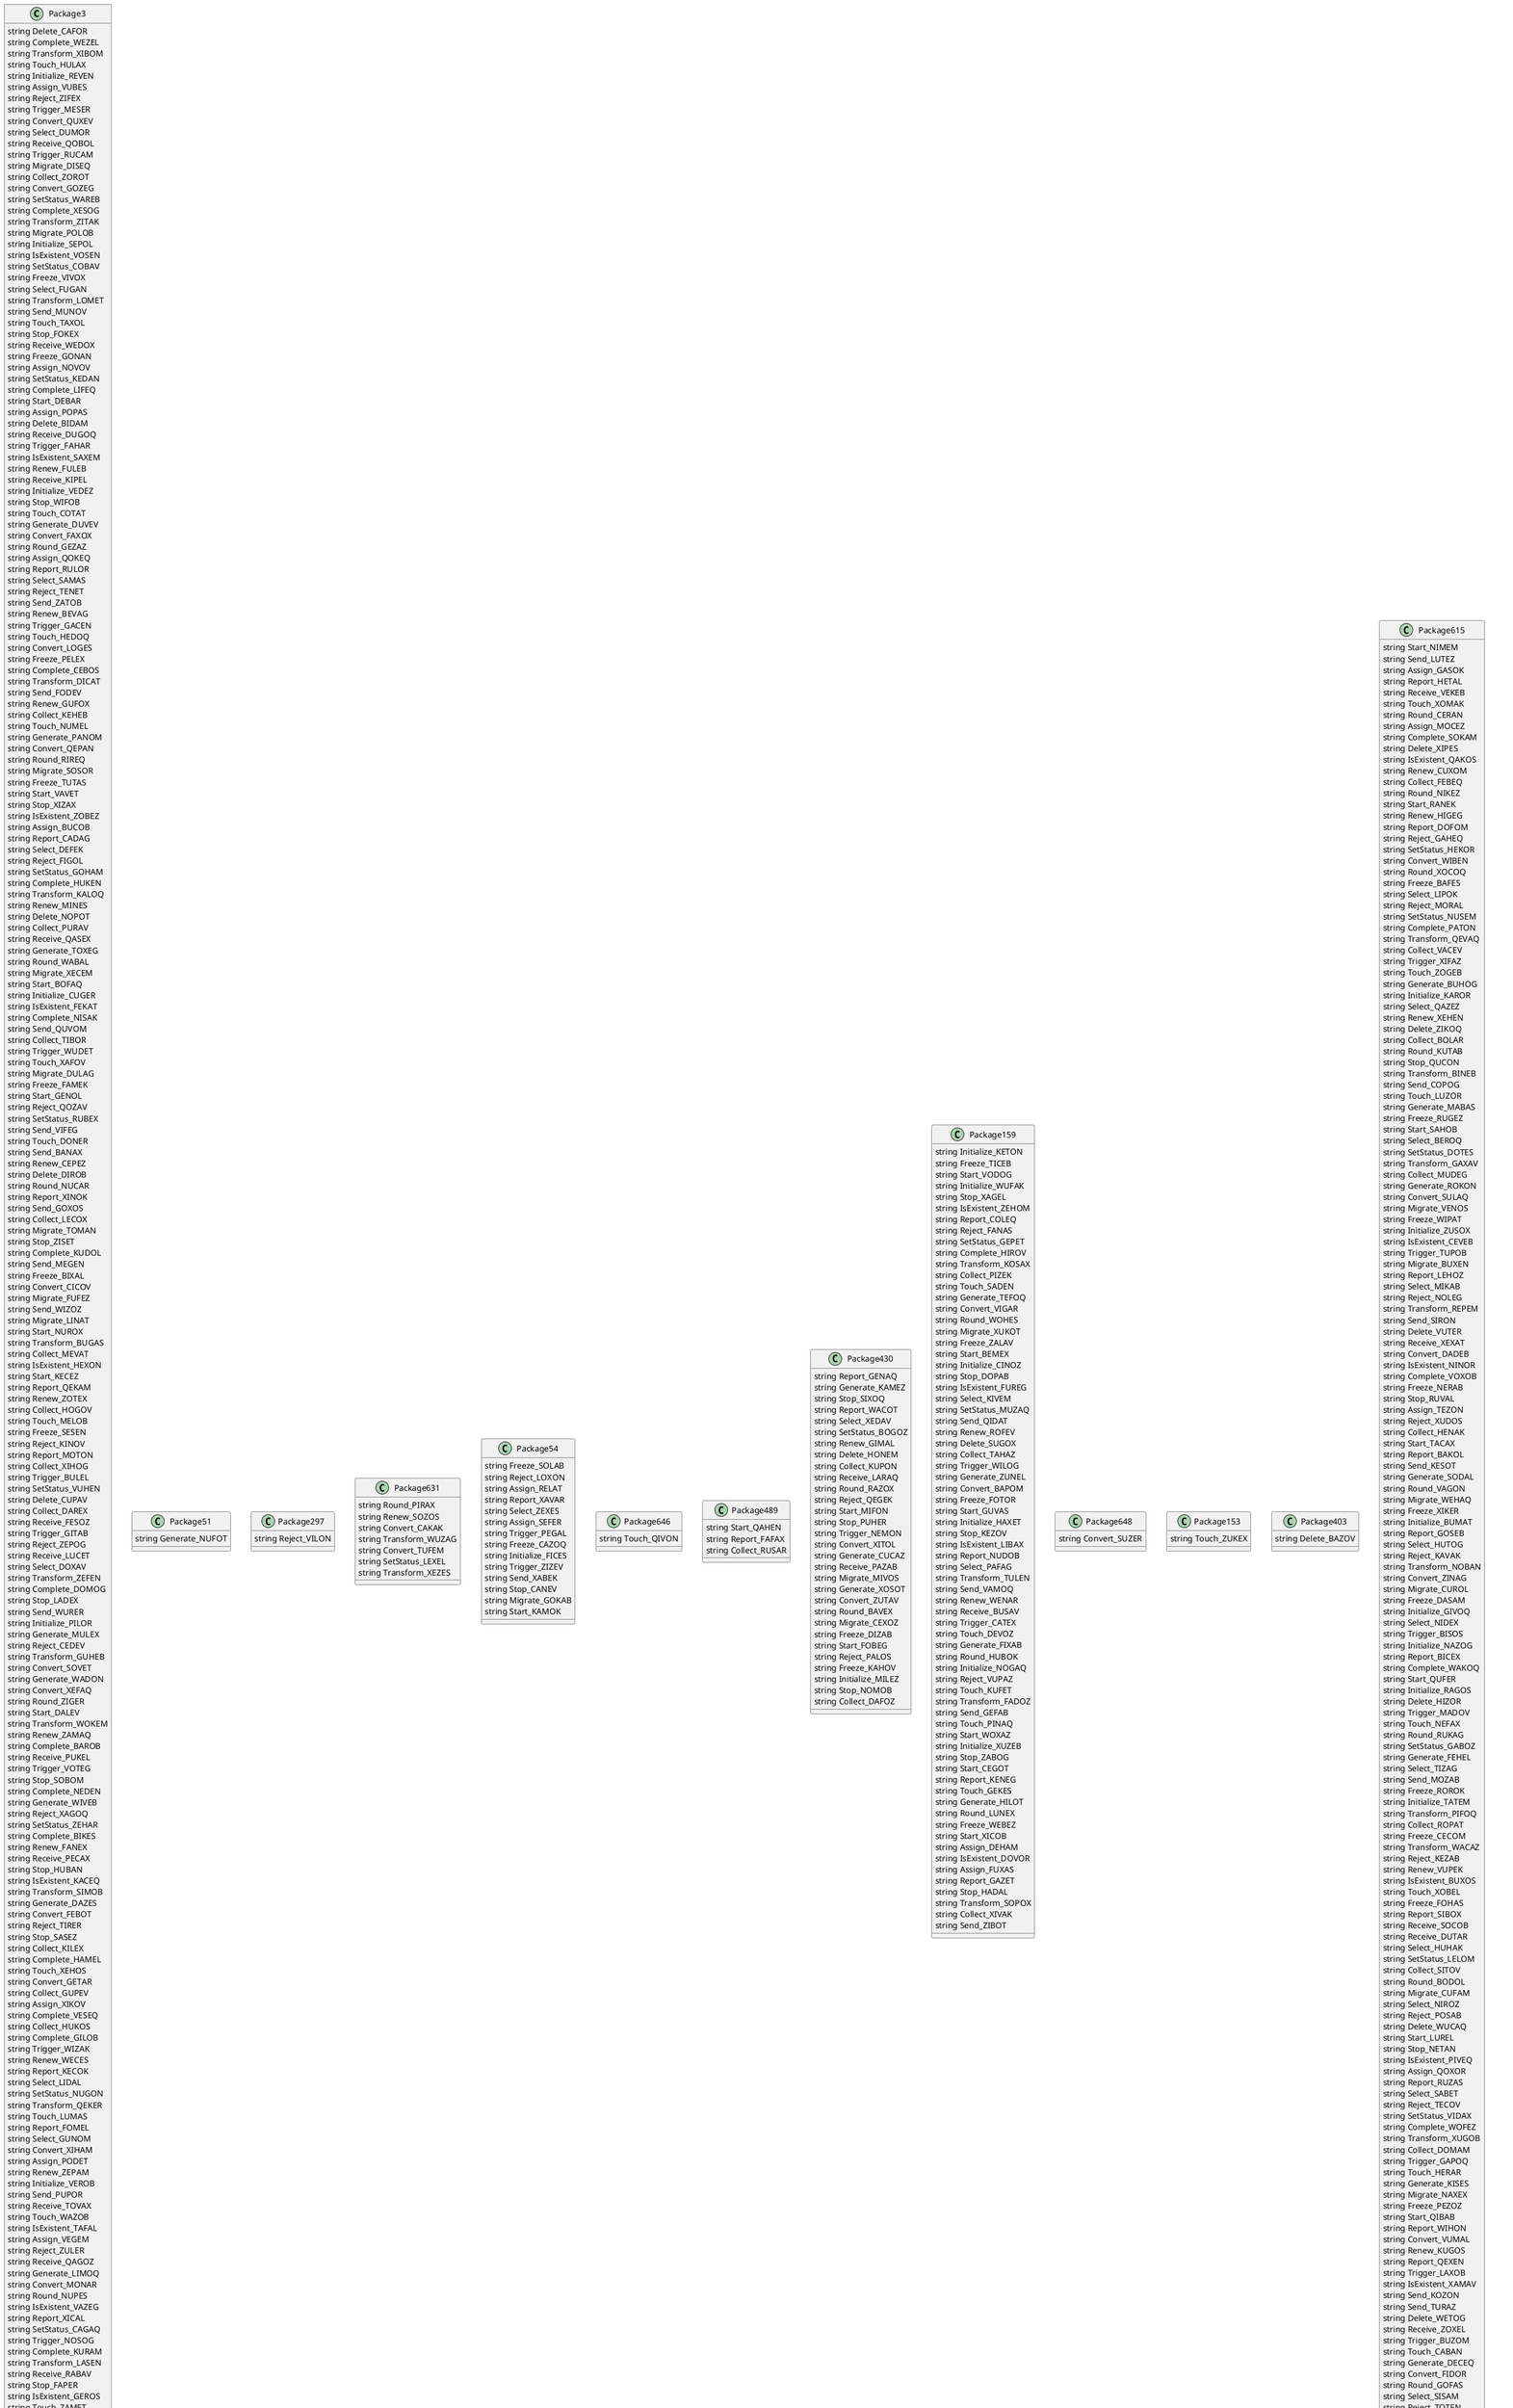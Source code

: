 @startuml
class Package3{
string Delete_CAFOR
string Complete_WEZEL
string Transform_XIBOM
string Touch_HULAX
string Initialize_REVEN
string Assign_VUBES
string Reject_ZIFEX
string Trigger_MESER
string Convert_QUXEV
string Select_DUMOR
string Receive_QOBOL
string Trigger_RUCAM
string Migrate_DISEQ
string Collect_ZOROT
string Convert_GOZEG
string SetStatus_WAREB
string Complete_XESOG
string Transform_ZITAK
string Migrate_POLOB
string Initialize_SEPOL
string IsExistent_VOSEN
string SetStatus_COBAV
string Freeze_VIVOX
string Select_FUGAN
string Transform_LOMET
string Send_MUNOV
string Touch_TAXOL
string Stop_FOKEX
string Receive_WEDOX
string Freeze_GONAN
string Assign_NOVOV
string SetStatus_KEDAN
string Complete_LIFEQ
string Start_DEBAR
string Assign_POPAS
string Delete_BIDAM
string Receive_DUGOQ
string Trigger_FAHAR
string IsExistent_SAXEM
string Renew_FULEB
string Receive_KIPEL
string Initialize_VEDEZ
string Stop_WIFOB
string Touch_COTAT
string Generate_DUVEV
string Convert_FAXOX
string Round_GEZAZ
string Assign_QOKEQ
string Report_RULOR
string Select_SAMAS
string Reject_TENET
string Send_ZATOB
string Renew_BEVAG
string Trigger_GACEN
string Touch_HEDOQ
string Convert_LOGES
string Freeze_PELEX
string Complete_CEBOS
string Transform_DICAT
string Send_FODEV
string Renew_GUFOX
string Collect_KEHEB
string Touch_NUMEL
string Generate_PANOM
string Convert_QEPAN
string Round_RIREQ
string Migrate_SOSOR
string Freeze_TUTAS
string Start_VAVET
string Stop_XIZAX
string IsExistent_ZOBEZ
string Assign_BUCOB
string Report_CADAG
string Select_DEFEK
string Reject_FIGOL
string SetStatus_GOHAM
string Complete_HUKEN
string Transform_KALOQ
string Renew_MINES
string Delete_NOPOT
string Collect_PURAV
string Receive_QASEX
string Generate_TOXEG
string Round_WABAL
string Migrate_XECEM
string Start_BOFAQ
string Initialize_CUGER
string IsExistent_FEKAT
string Complete_NISAK
string Send_QUVOM
string Collect_TIBOR
string Trigger_WUDET
string Touch_XAFOV
string Migrate_DULAG
string Freeze_FAMEK
string Start_GENOL
string Reject_QOZAV
string SetStatus_RUBEX
string Send_VIFEG
string Touch_DONER
string Send_BANAX
string Renew_CEPEZ
string Delete_DIROB
string Round_NUCAR
string Report_XINOK
string Send_GOXOS
string Collect_LECOX
string Migrate_TOMAN
string Stop_ZISET
string Complete_KUDOL
string Send_MEGEN
string Freeze_BIXAL
string Convert_CICOV
string Migrate_FUFEZ
string Send_WIZOZ
string Migrate_LINAT
string Start_NUROX
string Transform_BUGAS
string Collect_MEVAT
string IsExistent_HEXON
string Start_KECEZ
string Report_QEKAM
string Renew_ZOTEX
string Collect_HOGOV
string Touch_MELOB
string Freeze_SESEN
string Reject_KINOV
string Report_MOTON
string Collect_XIHOG
string Trigger_BULEL
string SetStatus_VUHEN
string Delete_CUPAV
string Collect_DAREX
string Receive_FESOZ
string Trigger_GITAB
string Reject_ZEPOG
string Receive_LUCET
string Select_DOXAV
string Transform_ZEFEN
string Complete_DOMOG
string Stop_LADEX
string Send_WURER
string Initialize_PILOR
string Generate_MULEX
string Reject_CEDEV
string Transform_GUHEB
string Convert_SOVET
string Generate_WADON
string Convert_XEFAQ
string Round_ZIGER
string Start_DALEV
string Transform_WOKEM
string Renew_ZAMAQ
string Complete_BAROB
string Receive_PUKEL
string Trigger_VOTEG
string Stop_SOBOM
string Complete_NEDEN
string Generate_WIVEB
string Reject_XAGOQ
string SetStatus_ZEHAR
string Complete_BIKES
string Renew_FANEX
string Receive_PECAX
string Stop_HUBAN
string IsExistent_KACEQ
string Transform_SIMOB
string Generate_DAZES
string Convert_FEBOT
string Reject_TIRER
string Stop_SASEZ
string Collect_KILEX
string Complete_HAMEL
string Touch_XEHOS
string Convert_GETAR
string Collect_GUPEV
string Assign_XIKOV
string Complete_VESEQ
string Collect_HUKOS
string Complete_GILOB
string Trigger_WIZAK
string Renew_WECES
string Report_KECOK
string Select_LIDAL
string SetStatus_NUGON
string Transform_QEKER
string Touch_LUMAS
string Report_FOMEL
string Select_GUNOM
string Convert_XIHAM
string Assign_PODET
string Renew_ZEPAM
string Initialize_VEROB
string Send_PUPOR
string Receive_TOVAX
string Touch_WAZOB
string IsExistent_TAFAL
string Assign_VEGEM
string Reject_ZULER
string Receive_QAGOZ
string Generate_LIMOQ
string Convert_MONAR
string Round_NUPES
string IsExistent_VAZEG
string Report_XICAL
string SetStatus_CAGAQ
string Trigger_NOSOG
string Complete_KURAM
string Transform_LASEN
string Receive_RABAV
string Stop_FAPER
string IsExistent_GEROS
string Touch_ZAMET
string Trigger_DITON
string Initialize_PAGEB
string Select_VANAN
string Complete_ZOSAS
string Start_SINOT
string Delete_LAHAT
string Collect_MEKEV
string Receive_NILOX
string Trigger_POMAZ
string IsExistent_COCET
string Complete_LULEK
string Transform_MAMOL
string Convert_XUBOZ
string Migrate_BEDEG
string Freeze_CIFOK
string Complete_QITAZ
string Transform_ROVEB
string Send_SUXOG
string Receive_XODAN
string Select_RIZOQ
string SetStatus_TUCES
string SetStatus_ZILAN
string Collect_NEDOS
string Receive_PIFAT
string Trigger_QOGEV
string Generate_SAKAZ
string Convert_TELEB
string Round_VIMOG
string Migrate_WONAK
string Freeze_XUPEL
string Start_ZAROM
string Initialize_BESAN
string Stop_CITEQ
string Trigger_VEPAR
string Touch_WIRES
string Assign_LIGON
string Migrate_HUGET
string Receive_FEGAB
string Trigger_GIHEG
string Convert_LAMEM
string Migrate_NIPAQ
string Freeze_PORER
string Start_QUSOS
string Transform_DUHAN
string Send_FAKEQ
string Renew_GELOR
string Touch_NESEZ
string Generate_PITOB
string Convert_QOVAG
string Round_RUXEK
string Migrate_SAZOL
string Stop_XUFAR
string IsExistent_ZAGES
string Assign_BEHOT
string Select_DOLEX
string Reject_FUMOZ
string Report_HASOR
}
class Package51{
string Generate_NUFOT
}
class Package297{
string Reject_VILON
}
class Package631{
string Round_PIRAX
string Renew_SOZOS
string Convert_CAKAK
string Transform_WUZAG
string Convert_TUFEM
string SetStatus_LEXEL
string Transform_XEZES
}
class Package54{
string Freeze_SOLAB
string Reject_LOXON
string Assign_RELAT
string Report_XAVAR
string Select_ZEXES
string Assign_SEFER
string Trigger_PEGAL
string Freeze_CAZOQ
string Initialize_FICES
string Trigger_ZIZEV
string Send_XABEK
string Stop_CANEV
string Migrate_GOKAB
string Start_KAMOK
}
class Package646{
string Touch_QIVON
}
class Package489{
string Start_QAHEN
string Report_FAFAX
string Collect_RUSAR
}
class Package430{
string Report_GENAQ
string Generate_KAMEZ
string Stop_SIXOQ
string Report_WACOT
string Select_XEDAV
string SetStatus_BOGOZ
string Renew_GIMAL
string Delete_HONEM
string Collect_KUPON
string Receive_LARAQ
string Round_RAZOX
string Reject_QEGEK
string Start_MIFON
string Stop_PUHER
string Trigger_NEMON
string Convert_XITOL
string Generate_CUCAZ
string Receive_PAZAB
string Migrate_MIVOS
string Generate_XOSOT
string Convert_ZUTAV
string Round_BAVEX
string Migrate_CEXOZ
string Freeze_DIZAB
string Start_FOBEG
string Reject_PALOS
string Freeze_KAHOV
string Initialize_MILEZ
string Stop_NOMOB
string Collect_DAFOZ
}
class Package159{
string Initialize_KETON
string Freeze_TICEB
string Start_VODOG
string Initialize_WUFAK
string Stop_XAGEL
string IsExistent_ZEHOM
string Report_COLEQ
string Reject_FANAS
string SetStatus_GEPET
string Complete_HIROV
string Transform_KOSAX
string Collect_PIZEK
string Touch_SADEN
string Generate_TEFOQ
string Convert_VIGAR
string Round_WOHES
string Migrate_XUKOT
string Freeze_ZALAV
string Start_BEMEX
string Initialize_CINOZ
string Stop_DOPAB
string IsExistent_FUREG
string Select_KIVEM
string SetStatus_MUZAQ
string Send_QIDAT
string Renew_ROFEV
string Delete_SUGOX
string Collect_TAHAZ
string Trigger_WILOG
string Generate_ZUNEL
string Convert_BAPOM
string Freeze_FOTOR
string Start_GUVAS
string Initialize_HAXET
string Stop_KEZOV
string IsExistent_LIBAX
string Report_NUDOB
string Select_PAFAG
string Transform_TULEN
string Send_VAMOQ
string Renew_WENAR
string Receive_BUSAV
string Trigger_CATEX
string Touch_DEVOZ
string Generate_FIXAB
string Round_HUBOK
string Initialize_NOGAQ
string Reject_VUPAZ
string Touch_KUFET
string Transform_FADOZ
string Send_GEFAB
string Touch_PINAQ
string Start_WOXAZ
string Initialize_XUZEB
string Stop_ZABOG
string Start_CEGOT
string Report_KENEG
string Touch_GEKES
string Generate_HILOT
string Round_LUNEX
string Freeze_WEBEZ
string Start_XICOB
string Assign_DEHAM
string IsExistent_DOVOR
string Assign_FUXAS
string Report_GAZET
string Stop_HADAL
string Transform_SOPOX
string Collect_XIVAK
string Send_ZIBOT
}
class Package648{
string Convert_SUZER
}
class Package153{
string Touch_ZUKEX
}
class Package403{
string Delete_BAZOV
}
class Package615{
string Start_NIMEM
string Send_LUTEZ
string Assign_GASOK
string Report_HETAL
string Receive_VEKEB
string Touch_XOMAK
string Round_CERAN
string Assign_MOCEZ
string Complete_SOKAM
string Delete_XIPES
string IsExistent_QAKOS
string Renew_CUXOM
string Collect_FEBEQ
string Round_NIKEZ
string Start_RANEK
string Renew_HIGEG
string Report_DOFOM
string Reject_GAHEQ
string SetStatus_HEKOR
string Convert_WIBEN
string Round_XOCOQ
string Freeze_BAFES
string Select_LIPOK
string Reject_MORAL
string SetStatus_NUSEM
string Complete_PATON
string Transform_QEVAQ
string Collect_VACEV
string Trigger_XIFAZ
string Touch_ZOGEB
string Generate_BUHOG
string Initialize_KAROR
string Select_QAZEZ
string Renew_XEHEN
string Delete_ZIKOQ
string Collect_BOLAR
string Round_KUTAB
string Stop_QUCON
string Transform_BINEB
string Send_COPOG
string Touch_LUZOR
string Generate_MABAS
string Freeze_RUGEZ
string Start_SAHOB
string Select_BEROQ
string SetStatus_DOTES
string Transform_GAXAV
string Collect_MUDEG
string Generate_ROKON
string Convert_SULAQ
string Migrate_VENOS
string Freeze_WIPAT
string Initialize_ZUSOX
string IsExistent_CEVEB
string Trigger_TUPOB
string Migrate_BUXEN
string Report_LEHOZ
string Select_MIKAB
string Reject_NOLEG
string Transform_REPEM
string Send_SIRON
string Delete_VUTER
string Receive_XEXAT
string Convert_DADEB
string IsExistent_NINOR
string Complete_VOXOB
string Freeze_NERAB
string Stop_RUVAL
string Assign_TEZON
string Reject_XUDOS
string Collect_HENAK
string Start_TACAX
string Report_BAKOL
string Send_KESOT
string Generate_SODAL
string Round_VAGON
string Migrate_WEHAQ
string Freeze_XIKER
string Initialize_BUMAT
string Report_GOSEB
string Select_HUTOG
string Reject_KAVAK
string Transform_NOBAN
string Convert_ZINAG
string Migrate_CUROL
string Freeze_DASAM
string Initialize_GIVOQ
string Select_NIDEX
string Trigger_BISOS
string Initialize_NAZOG
string Report_BICEX
string Complete_WAKOQ
string Start_QUFER
string Initialize_RAGOS
string Delete_HIZOR
string Trigger_MADOV
string Touch_NEFAX
string Round_RUKAG
string SetStatus_GABOZ
string Generate_FEHEL
string Select_TIZAG
string Send_MOZAB
string Freeze_ROROK
string Initialize_TATEM
string Transform_PIFOQ
string Collect_ROPAT
string Freeze_CECOM
string Transform_WACAZ
string Reject_KEZAB
string Renew_VUPEK
string IsExistent_BUXOS
string Touch_XOBEL
string Freeze_FOHAS
string Report_SIBOX
string Receive_SOCOB
string Receive_DUTAR
string Select_HUHAK
string SetStatus_LELOM
string Collect_SITOV
string Round_BODOL
string Migrate_CUFAM
string Select_NIROZ
string Reject_POSAB
string Delete_WUCAQ
string Start_LUREL
string Stop_NETAN
string IsExistent_PIVEQ
string Assign_QOXOR
string Report_RUZAS
string Select_SABET
string Reject_TECOV
string SetStatus_VIDAX
string Complete_WOFEZ
string Transform_XUGOB
string Collect_DOMAM
string Trigger_GAPOQ
string Touch_HERAR
string Generate_KISES
string Migrate_NAXEX
string Freeze_PEZOZ
string Start_QIBAB
string Report_WIHON
string Convert_VUMAL
string Renew_KUGOS
string Report_QEXEN
string Trigger_LAXOB
string IsExistent_XAMAV
string Send_KOZON
string Send_TURAZ
string Delete_WETOG
string Receive_ZOXEL
string Trigger_BUZOM
string Touch_CABAN
string Generate_DECEQ
string Convert_FIDOR
string Round_GOFAS
string Select_SISAM
string Reject_TOTEN
string Complete_WAXAR
string Round_MENON
}
class Package476{
string Reject_TUKAK
string Round_TAMER
}
class Package161{
string Reject_WAMES
}
class Package645{
string Trigger_PETEM
}
class Package312{
string Transform_FOZEN
string Collect_NEPER
}
class Package488{
string Freeze_PUGAM
}
class Package302{
string Renew_CISEV
}
class Package604{
string Reject_RENAG
string Touch_NITOS
string Migrate_SEBAZ
string SetStatus_RIHOL
string Migrate_KACAL
string Touch_BASEQ
string Stop_MOFAG
string IsExistent_NUGEK
string Trigger_LAKEZ
string Round_QUPOL
string Delete_MANAQ
string Generate_SAVOX
string Reject_PAXER
string Touch_SUNOS
string Initialize_NIRET
string Transform_FUNAK
string Round_KOFEL
string Touch_LOKAV
string IsExistent_WIXAQ
string Report_ZUBOS
string Touch_SOZAX
string SetStatus_FEKEZ
string Freeze_GOCEQ
string Start_HUDOR
string Complete_TOROL
string Send_LOSAL
string Assign_GUREQ
string Reject_LIVET
string Freeze_FISEX
}
class Package154{
string Generate_BALOZ
}
class Package308{
string Initialize_SULET
string SetStatus_MOKET
string Generate_ZOZOQ
string Round_CACES
string Migrate_DEDOT
string Freeze_FIFAV
string Start_GOGEX
string Initialize_HUHOZ
string Stop_KAKAB
string IsExistent_LELEG
string Assign_MIMOK
string Report_NONAL
string Select_PUPEM
string Reject_QARON
string SetStatus_RESAQ
string Complete_SITER
string Transform_TOVOS
string Send_VUXAT
string Renew_WAZEV
string Collect_ZICAZ
string Receive_BODEB
string Migrate_PEGEQ
string Freeze_QIHOR
string Report_XOROB
string Complete_DIXAM
}
class Package104{
string Transform_FEGOV
}
class Package649{
string Round_TABOS
}
class Package543{
string Complete_DAFET
}
class Package605{
string Transform_VUSAM
}
class Package295{
string Assign_RUGOK
string Collect_FUVAZ
string Assign_WIPEZ
string SetStatus_CEVOL
string Collect_LIFOT
}
class Package167{
string Trigger_KUBEM
string Report_VIBAQ
string Select_WOCER
string SetStatus_ZAFAT
string Complete_BEGEV
string Report_NEVES
string Receive_BELON
string Delete_FILAX
string Touch_LEREK
string Generate_MISOL
string Generate_WOLAV
string Generate_CETOR
string Delete_GIFET
string Send_FAVAN
string Renew_GEXEQ
string Start_VINAM
string Trigger_HINEX
string Stop_TECER
string SetStatus_BUKOV
string Assign_SIHEN
string Touch_MEZAG
string Delete_HIMAS
}
class Package145{
string SetStatus_NAVEK
}
class Package544{
string Transform_PEPAT
}
class Package331{
string Freeze_BOBAG
}
class Package576{
string Generate_QODOS
}
class Package647{
string Generate_ROXAQ
}
class Package301{
string Send_BERAT
}
class Package189{
string Touch_QOLEK
string SetStatus_XALOX
string Collect_GETOM
string Touch_QIHEM
string Select_GUBEL
string IsExistent_HUFAV
string Round_FEFOG
string Start_PISEG
string Round_QIXAS
string Renew_LITAV
string Touch_RICOK
string IsExistent_DEPOX
string Stop_MIPEM
string Transform_HIXEM
string Report_WUBEB
}
class Package300{
string Transform_ZAPOS
}
class Package585{
string Round_POGOS
}
class Package650{
string Migrate_VECAT
}
class Package408{
string Convert_KEHOL
}
class Package315{
string Receive_MOGAV
}
class Package106{
string Renew_HOKEZ
}
class Package628{
string Collect_GEHAN
}
class Package292{
string Initialize_NECOZ
}
class Package412{
string Initialize_QEPES
}
class Package422{
string Generate_SEZOT
}
class Package543{
string Send_ROBEN
}
class Package157{
string Freeze_GURAL
}
class Package2{
string Renew_BUDEQ
}
class Package291{
string Start_MABEX
}
class Package290{
string Freeze_LUZAV
}
class Package305{
string Send_RASAB
string Trigger_HEZOG
}
class Package493{
string Report_VELET
string Transform_SATAN
string Trigger_NIPOL
string Initialize_XACEX
string Touch_ROFOB
string Collect_XESAM
string Trigger_WAGER
string Generate_REFEX
string Start_XEMAL
string Start_WOLEB
string Initialize_XUMOG
string Complete_VIHAL
string Receive_DORAT
string Delete_KOVAL
string IsExistent_VUVEL
string Assign_WAXOM
string Touch_PORAM
string Start_WUBAV
string Trigger_SAZEB
string Send_QAZOK
string Delete_MERAM
string Migrate_CIMET
string Touch_CEPOK
string Select_SOHOG
string Migrate_BISAX
string Freeze_LOKEB
string Freeze_GATAG
string Complete_VADOT
string Delete_BUKAB
string Collect_CALEG
string Initialize_QIFAN
string Assign_TAKAS
string Collect_POCEB
string Reject_BOCOR
string Delete_PITEV
string Collect_QOVOX
string Collect_VEFES
string Start_ZUNOQ
string Freeze_RICAN
string Stop_VAGAS
string Renew_VEHAV
string Trigger_BANEG
string Freeze_KEXER
string Freeze_HOVOM
string Report_BAXAM
string Transform_HAFOT
string Round_SEVAR
string Start_KOTAR
string Stop_NARAR
string Trigger_MIVEN
string Start_CIKOR
string Renew_TUVAM
string Select_KARAV
string Reject_CIGES
string Renew_KINAB
string Migrate_GUMAX
string Renew_ZOHOZ
string Generate_KABOB
string Generate_DIRAL
string Round_GUTON
string Complete_RUSOM
string Transform_NUDAL
string Receive_WIGOT
string Start_HASEM
string Stop_HESOB
string Touch_BAGOR
string Reject_XONAX
string Freeze_BEHEQ
string Round_DINEG
string Assign_CUKEZ
string Start_HEVEK
string Complete_FUKAV
string Convert_ZAKOR
string Select_VOVEV
string Reject_WUXOX
string SetStatus_XAZAZ
string Report_ZADOQ
string Delete_LOPEG
string Transform_ZUBAX
string Freeze_HISOQ
string Renew_SUCOQ
string Trigger_VIFOM
string Convert_FOSEM
string Reject_HEFOK
string IsExistent_PADOX
string Stop_VIZOL
string IsExistent_CEKOG
string Stop_QUPAQ
string Initialize_DOLAS
string Trigger_DACAV
string Renew_HITOK
string Freeze_RAKEV
string IsExistent_WUPOG
string Start_XUTES
string Receive_NOBES
string Renew_KODOV
string Collect_MUROK
string Migrate_KIHAZ
string Start_SELOX
string Renew_PUTOZ
string Delete_QAVAB
string Trigger_TOBAL
string Generate_COMEK
string Transform_CESAG
string Receive_LETAM
string Delete_KULOB
string Convert_RATOQ
string Stop_ZEDOZ
string Touch_FISAS
string Freeze_WOSAR
string Select_MOMAX
string Trigger_ZOCES
string Start_SODEQ
string Collect_XOLOZ
string Trigger_SUKOL
string Assign_XUCEN
string Start_MULOG
string Send_HICET
string Stop_BEXAV
string Touch_BILAG
string Collect_CIPOS
string Trigger_LICAR
string Convert_FUHAG
string IsExistent_DISOT
string Report_GUVEX
string Assign_GONES
string Collect_SACAK
string Stop_MEBOR
string SetStatus_WIXET
string Round_CITAL
string Generate_QUSEN
string Select_GADEG
string Assign_XARAK
string Report_TITAT
string Start_PEDOM
string IsExistent_CIZEX
string Touch_TALAM
string Send_HEMOZ
string Collect_MAGEZ
string Convert_SANAM
string Assign_DOBOZ
string Stop_VONEB
string Migrate_MUBAK
string SetStatus_FIZAT
string Renew_LEFEB
string Collect_NOHAK
string IsExistent_KOKOX
string Start_QEXAK
string Send_FINOB
string Report_KIREZ
string Convert_DEGEX
string Initialize_BAPAR
string Start_TUMEG
string Convert_DOZAQ
string Convert_QULOX
string Send_LUHOB
string Send_MAROS
string Delete_VAXEN
string Receive_XIBAR
string Report_QATER
string SetStatus_TOZEV
string Complete_VUBOX
string Receive_DAKOM
string Round_SAGEV
string Receive_QEVET
string Round_WEDAG
string Migrate_XIFEK
string Report_XAKES
string Start_DIDAN
string Round_FIHOZ
string Renew_ZIFOG
string Delete_BOGAK
string Send_PAFEM
string Renew_NADEZ
string Freeze_XAFAB
string Stop_NUCEV
string Migrate_HAVAQ
string Touch_HUZEZ
string Start_LIZOS
string Assign_QEFAZ
string IsExistent_SOSAV
string Transform_PUXEG
string Delete_PUMAN
string Generate_VUTOV
string Report_FETOS
string SetStatus_KUZOX
string SetStatus_LIBEG
string Delete_NUSOR
string Complete_POPEX
string Trigger_SIRAS
string Reject_LESEX
string Send_VOHEZ
string SetStatus_DEPAG
string Initialize_MOBAT
string Start_FUPAX
string Start_QOPOV
string SetStatus_MITOZ
string Collect_TODON
string Receive_REPOR
string Generate_BIDER
string Convert_NUXAK
string Convert_TIBAV
string Round_VOCEX
string Migrate_WUDOZ
string Transform_NEVOX
string Report_MUXOL
string Select_NAZAM
string Reject_PEBEN
string Send_TAGOT
string Round_XEXEZ
string Convert_WAVAX
string SetStatus_QICOQ
string Transform_LEHAK
string Send_MIKEL
string Select_LALES
string IsExistent_CURAQ
string Delete_MIGOG
string Select_SUXEX
string Select_ZIBEQ
string Assign_HEPAX
string Stop_DELOQ
string Convert_MEVEZ
string Touch_PICER
string Convert_TUSON
string Collect_WICOM
string SetStatus_GANAB
string Complete_WEMOM
string Transform_XINAN
string Send_BACEZ
string Round_VEKOL
string Report_LUDEN
string Trigger_FODOB
string Transform_ZIHEL
string IsExistent_VOGOQ
string SetStatus_HEXAS
string Complete_KIZET
string Collect_QIGAG
string Touch_VAFEK
string Initialize_FUHEM
string Stop_GAKON
string IsExistent_HELAQ
string SetStatus_PESOX
string Initialize_REKOQ
string Reject_MEMOT
string Round_WOVOT
string Migrate_QUHAT
string Report_DOSAN
string Reject_KOROS
string IsExistent_GANOV
string Reject_FACET
string Generate_HAGEK
string Transform_GEBAS
string Delete_LUFAX
string Trigger_FUSEV
string Round_MOSAZ
string SetStatus_CUDAS
string Complete_QERAG
string Transform_RISEK
string Send_SOTOL
string Round_HIVES
string Initialize_LOGOX
string Renew_ROSOX
string Renew_QOZEB
string Generate_MANET
string IsExistent_PESES
string Report_XEZAN
string Reject_GELEM
string Touch_TEBOG
string Report_HUPOT
string Assign_FAMON
string Freeze_DONOV
string IsExistent_KITAG
string IsExistent_NEZAV
string Assign_PIBEX
string Assign_QITOT
string IsExistent_BIFAB
string Assign_FOTAV
string Report_MAMEB
string Generate_XUHEQ
string Touch_WOGAN
string Assign_LOVEK
string Transform_SUFES
string Stop_RIROT
string Initialize_GAREZ
string Collect_TAVEB
string Round_NAFAN
string Stop_ZANAK
string Reject_BIMAV
string Complete_DUPOZ
string Stop_PENEL
string IsExistent_QIPOM
string Select_XEREX
string Freeze_HEDAT
string Delete_DAMEQ
string Reject_LOLAQ
string Send_XULON
string Trigger_BEDAX
string Touch_NOXOQ
string Send_LAXEV
string Renew_MEZOX
string Transform_KUVAT
string Receive_CUBOT
string Stop_FUMET
string Generate_SUGAG
string Initialize_DADOL
string Receive_VEXOG
string Assign_KOCAM
string Complete_SEFOV
string Send_GIHAX
string Complete_NANOS
string Select_POBOR
string Convert_LECAG
string Send_GESEG
string IsExistent_LAVOM
string Migrate_RIKOZ
string Migrate_VIROQ
string Initialize_FOFEQ
string Stop_GUGOR
string Report_LILOV
string Round_TEPEN
string Transform_BICOG
string Transform_FARAB
string Convert_NIFER
string SetStatus_KIGAL
string SetStatus_NINAV
string Touch_SAROQ
string Complete_FAZOR
string Transform_LUPER
string Freeze_ZAZEX
string IsExistent_FUFOK
string Freeze_QUBEK
string Collect_QANEQ
string Receive_BINOL
string Convert_WODEL
string Stop_SILAR
string Trigger_FELAN
string IsExistent_BEPEL
string Assign_CIROM
string Delete_DIFAG
string Collect_FOGEK
string Collect_WEZOQ
string Generate_CAFAV
string Complete_CUVEG
string Report_PULEZ
string Touch_BEVEM
string Complete_HIFAX
string Transform_TIGAX
string Delete_HOCON
string Migrate_DOVEM
string Receive_RUXAZ
string Receive_MENEK
string Migrate_NOFOL
string Complete_XUNER
string Assign_KEKET
string Select_ZELOT
string Generate_VEMEN
string Start_BEBOZ
string Touch_TOSET
string Round_MIDEK
string Select_BEFAR
string Receive_LAFER
string Select_DUBAS
string Assign_GAGAL
string Transform_QUROZ
string Report_HEHEM
string SetStatus_MUMER
string Stop_PIDAB
string Send_PIXAZ
string SetStatus_QAKAX
string Collect_VOXAL
string Round_XOPAR
string Assign_VUNOT
string Receive_POTOQ
string Start_ZEGEG
string SetStatus_LUSAT
string SetStatus_VALEL
string Reject_QUCAS
string Report_DUHOK
string Select_FAKAL
string Delete_PEFOB
string Reject_GAVOR
string Assign_LEDOR
string Receive_VUFAQ
string Renew_GIBEM
string Touch_GUFAG
string Initialize_VANOK
string Freeze_HULEG
string Assign_BIXEQ
string Migrate_ZAGAN
string Assign_HOHOQ
string Complete_LOHEM
string Reject_ZISOZ
string Freeze_RUTOB
string Initialize_FAXAG
string Reject_NEGAR
string Stop_KUTEL
string Receive_QONAM
string Assign_MEXAN
string Touch_KIBAK
string Renew_WUKOB
string Collect_BOZES
string Collect_ZEMEK
string Receive_XUSOK
string Round_RAMAZ
string Freeze_VIKAZ
string Reject_HOXEV
string Receive_DICEZ
string Touch_RAXES
string Round_NIXOB
string IsExistent_ZEVAN
string Collect_PIMOL
string Complete_HOTOS
string Renew_TENOZ
string Freeze_TIPOG
string Round_KUHEG
string Freeze_NUMOQ
string Receive_MAZON
string Send_FEZAL
string Report_WAPAV
string Trigger_NEBAQ
string Start_VORAK
string Assign_TUTEX
string Stop_TAMOV
string Generate_TESAR
string Collect_KUDAQ
string Generate_POKEV
string Touch_GIMEQ
string Generate_WUNAS
string Send_SAMEX
string Round_FUBER
string Complete_XEGAK
string Stop_TIFEN
string Transform_KOGEZ
string SetStatus_BOTAB
string Report_NIZEQ
string Initialize_WUSEL
string SetStatus_DUXEQ
string Delete_KEDES
string Send_QIREV
string Reject_COVAN
string Report_FUCAB
string Assign_NOKAX
string Select_BITOM
string Delete_NELEK
string Report_COZOR
string Send_CODAK
string Touch_NIHAT
string Reject_BATEK
string SetStatus_WOMAQ
string Initialize_SEDAM
string Receive_ZUMAB
string Select_KIKON
string Send_WATEN
string Round_QEHEX
string IsExistent_GIGEN
string Convert_RUFAT
string Trigger_MEGOS
string Round_XUFOM
string Complete_MATEV
string Stop_XATOM
string Transform_WITOR
string Assign_SESOS
string Report_VAVOZ
string Migrate_XUXAV
string Convert_HOGAB
string Renew_ZUXET
string Trigger_KOLOR
string Migrate_QOSEZ
string Complete_RODAR
string Touch_LACON
string Renew_DUFEL
string Report_KUKAR
string Select_ZUSAG
string Transform_DAXOK
string Trigger_RUPEN
string Stop_BOPON
string Convert_VITES
string SetStatus_RADET
string Select_TEKEM
string Receive_WUZEM
string Reject_VUDEB
string Generate_VICAK
string Delete_WIKEX
string Trigger_GOXAX
string Trigger_XOHAV
string Renew_NOLOM
string SetStatus_GEDOV
string IsExistent_RARER
string Generate_TUBEZ
string IsExistent_TOMES
string Migrate_LAKOK
string Send_ZOCAN
string Initialize_CICAB
string Select_LOSOB
string Delete_XALAG
string Trigger_COPAM
string Migrate_MOLEN
string Transform_BOREX
string Reject_SUPOM
string Start_PANAR
string Convert_COFOS
string Renew_SETEG
string Receive_TEDEL
string Renew_DATAB
string Collect_LAMAG
string Send_GUBOQ
string Transform_MUKON
string Assign_COGEG
string IsExistent_DULEM
string IsExistent_ZILOK
string IsExistent_QOFEG
string Renew_MAKAG
string Receive_GAXEB
string Delete_NIBAZ
string Send_CUSOZ
string SetStatus_HUFEB
string Migrate_SENEB
string Report_ZESEL
string Delete_SUTAZ
string Delete_DOTOX
string Complete_ZEBEB
string Complete_KONAQ
string Delete_FEVEG
string Complete_ZIPAV
string Send_MUCAX
string Stop_FOXOZ
string SetStatus_VAXAK
string Collect_DEGAS
string Trigger_GOKOV
string Generate_QOPER
string Convert_RUROS
string Round_SASAT
string Migrate_TETEV
string IsExistent_BECAK
string Complete_KILAS
string Renew_NAPAX
string Delete_PEREZ
string Collect_QISOB
string Receive_ROTAG
string Trigger_SUVEK
string Generate_VEZAM
string IsExistent_GULOZ
string Send_RIXER
string Delete_TUBAT
string Round_DELEL
string Migrate_FIMOM
string Start_HUPEQ
string Stop_LESAS
string IsExistent_MITET
string Report_PUXAX
string Reject_REBOB
string Complete_TODEK
string Send_WAGAM
string Receive_CUMES
string Trigger_DANOT
string Generate_GIREX
string Convert_HOSOZ
string Migrate_LAVEG
string Freeze_MEXOK
string Start_NIZAL
string Initialize_POBEM
string Report_TIGOS
string Select_VOHAT
string Complete_ZEMAZ
string Renew_DURAK
string Delete_FASEL
string Trigger_KOXEQ
string Round_PIDOV
string Stop_VILEK
string Renew_KIBOZ
string Delete_LOCAB
string Receive_NAFOK
string Stop_BATAZ
string Assign_DIXOG
string Report_FOZAK
string Reject_HACOM
string Transform_MOGOR
string Send_NUHAS
string Renew_PAKET
string Delete_QELOV
string Receive_SONEZ
string Touch_VARAG
string Generate_WESEK
string Stop_GODOT
string Assign_KAGEX
string SetStatus_PUMOK
string Complete_QANAL
string Renew_TOSAQ
string Touch_BOBOX
string Select_RASOV
string Convert_KOMAV
string Transform_CIHOX
string Send_DOKAZ
string Trigger_LOROM
string Generate_NATEQ
string Select_CELAM
string Reject_DIMEN
string Delete_MOVEX
string Trigger_QEBEG
string Start_ZOLOS
string Assign_FIRAZ
string Round_MUHOT
string Reject_ZUXAQ
string Initialize_WEXOV
string Round_HESEV
string Report_SUFAN
string Assign_WEMEG
string Complete_DETAQ
string Initialize_XERAS
string Trigger_XUXOR
string Complete_TAVAV
string Transform_VEXEX
string Receive_CEFAL
string Trigger_DIGEM
string Round_PUVEN
string Freeze_REZAR
string Start_SIBES
string Trigger_POZOX
string Assign_DUPET
string Freeze_CIREG
string Select_MUCOS
string Reject_NADAT
string SetStatus_PEFEV
string Complete_QIGOX
string Renew_TALOG
string Trigger_ZURAN
string Migrate_GUZOV
string Initialize_LIDOB
string Reject_SOMOQ
string Round_LEGAQ
string Generate_NIMAG
string Convert_PONEK
string Generate_XOFES
string Migrate_CEKEX
string Start_FOMAB
string Transform_SOCEV
string Stop_NOZEZ
string Assign_QACAG
string Transform_XELAR
string Renew_BONOT
string Transform_DUTOM
string Collect_KOBAS
string Report_CIVOT
string Convert_VEREV
string Round_WISOX
string Migrate_XOTAZ
string Freeze_ZUVEB
string Start_BAXOG
string Stop_DIBEL
string IsExistent_FOCOM
string Reject_LIHAS
string Send_QENEZ
string Renew_RIPOB
string Renew_COHAR
string Receive_GEMAV
string Send_GAPEL
string Start_WIHEK
string Generate_VAKER
string Touch_FABEB
string Start_NEKEQ
string Stop_QOMAS
string Select_VISEZ
string SetStatus_XUVAG
string Trigger_KIHOT
string Start_SUSAL
string Complete_FOGAZ
string Delete_LIMEL
string Receive_NUPAN
string Select_GOLOQ
string Assign_KUROG
string Report_LASAK
string Select_METEL
string Reject_NIVOM
string SetStatus_POXAN
string Complete_QUZEQ
string Transform_RABOR
string Send_SECAS
string Collect_WUGAX
string Receive_XAHEZ
string Report_QOCOZ
string Touch_GATOX
string Generate_HEVAZ
string Round_LOZOG
string Freeze_NACEL
string SetStatus_ZUPEZ
string Send_DITEK
string Renew_FOVOL
string Delete_GUXAM
string Convert_PAGAV
string Stop_WEPAL
string IsExistent_XIREM
string Report_BUTAQ
string Touch_REMAN
string Generate_SINEQ
string Convert_TOPOR
string Round_VURAS
string Migrate_WASET
string Freeze_XETOV
string Start_ZIVAX
string Initialize_BOXEZ
string Stop_CUZOB
string IsExistent_DABAG
string Assign_FECEK
string Select_HOFAM
string Complete_MEKAR
string Renew_QUNAV
string Touch_WUVOK
string Generate_XAXAL
string Convert_ZEZEM
string Migrate_COCAQ
string Initialize_GEGAT
string Send_TEVEQ
string Renew_VIXOR
string Collect_XUBET
string Receive_ZACOV
string Touch_CIFEZ
string Migrate_HELOL
string Freeze_KIMAM
string Initialize_MUPOQ
string Report_ROVAV
string Reject_TAZOZ
string Renew_BAGEM
string Delete_CEHON
string Trigger_GUMOS
string Generate_KEPEV
string Convert_LIROX
string Migrate_NUTEB
string IsExistent_TUCAN
string Complete_CALAX
string Transform_DEMEZ
string Renew_GOPAG
string Delete_HUREK
string Round_RECOT
string Migrate_SIDAV
string Stop_XEKEG
string Assign_BOMAL
string Report_CUNEM
string Reject_FERAQ
string Trigger_RAFAK
string Touch_SEGEL
string Generate_TIHOM
string Round_WULEQ
string Start_BIPET
string Stop_DUSAX
string IsExistent_FATEZ
string Assign_GEVOB
string Report_HIXAG
string Select_KOZEK
string Reject_LUBOL
string SetStatus_MACAM
string Send_QOGAR
string Collect_TELAV
string Receive_VIMEX
string Trigger_WONOZ
string Touch_XUPAB
string Convert_BESOK
string Freeze_FUXON
string Start_GAZAQ
string Stop_KICOS
string Assign_MUFEV
string SetStatus_ROLOG
string Send_VEPOM
string Renew_WIRAN
string Collect_ZUTOR
string Receive_BAVAS
string Generate_FOBAX
string Migrate_KEFAG
string Freeze_LIGEK
string Start_MOHOL
string Initialize_NUKAM
string Report_SOPES
string SetStatus_WETEX
string Complete_XIVOZ
string Send_BUZEG
string Renew_CABOK
string Delete_DECAL
string Collect_FIDEM
string Receive_GOFON
string Trigger_HUGAQ
string Touch_KAHER
string Generate_LEKOS
string Round_NOMEV
string Migrate_PUNOX
string Freeze_QAPAZ
string Start_REREB
string Initialize_SISOG
string Stop_TOTAK
string Freeze_VOZOT
string IsExistent_MOXER
string Assign_NUZOS
string Report_PABAT
string Complete_TUGEB
string Transform_VAHOG
string Generate_GOTET
string Migrate_LEZEZ
string Freeze_MIBOB
string Initialize_PUDEK
string Stop_QAFOL
string Report_TOKOQ
string Select_VULAR
string SetStatus_XENOT
string Collect_GIXOK
string Receive_HOZAL
string Receive_NEHOB
string Generate_RUMOL
string Send_NALAQ
string Renew_PEMER
string Trigger_TASOX
string Round_ZUZAK
string Migrate_BABEL
string IsExistent_HAHAS
string Select_REVOS
string Convert_KUPAS
string Migrate_MESOV
string Freeze_NITAX
string Start_POVEZ
string Initialize_QUXOB
string Stop_RAZAG
string Assign_TICOL
string Report_VODAM
string Select_WUFEN
string Transform_COLOT
string Send_DUMAV
string Delete_GEPOZ
string Collect_HIRAB
string Receive_KOSEG
string Trigger_LUTOK
string Touch_MAVAL
string Convert_PIZON
string Migrate_RUCER
string Freeze_SADOS
string Start_TEFAT
string Initialize_VIGEV
string IsExistent_XUKAZ
string Report_BEMOG
string Reject_DOPEL
string SetStatus_FUROM
string Transform_HETEQ
string Send_KIVOR
string Renew_LOXAS
string Migrate_WILAM
string Freeze_XOMEN
string Complete_MOCOK
string Renew_QEGON
string Delete_RIHAQ
string Touch_WENEV
string Generate_XIPOX
string Round_BUSEB
string Migrate_CATOG
string Start_FIXEL
string Select_NOGET
string Complete_RELEZ
string Trigger_BOVOQ
string Touch_CUXAR
string Migrate_HODEX
string Freeze_KUFOZ
string Start_LAGAB
string Initialize_MEHEG
string Stop_NIKOK
string IsExistent_POLAL
string Assign_QUMEM
string Report_RANON
string Select_SEPAQ
string Complete_WUTAT
string Transform_XAVEV
string Send_ZEXOX
string Renew_BIZAZ
string Delete_COBEB
string Convert_LUKEQ
string Migrate_NEMAS
string Freeze_PINET
string Initialize_RURAX
string Report_WOXEK
string Select_XUZOL
string SetStatus_BECEN
string Complete_CIDOQ
string Transform_DOFAR
string Send_FUGES
string Renew_GAHOT
string Receive_LOMOZ
string Touch_NAPEG
string Convert_QISAL
string Round_ROTEM
string Migrate_SUVON
string Freeze_TAXAQ
string Start_VEZER
string Stop_XOCAT
string IsExistent_ZUDEV
string Assign_BAFOX
string Report_CEGAZ
string Select_DIHEB
string Reject_FOKOG
string SetStatus_GULAK
string Transform_KENOM
string Renew_MOREQ
string Collect_PATAS
string Freeze_ZOGOL
string Renew_REBAL
string Generate_ZIKAT
string Convert_BOLEV
string Round_CUMOX
string Migrate_DANAZ
string Freeze_FEPEB
string Initialize_HOSAK
string Touch_DUREN
string Generate_FASOQ
string Migrate_KOXOT
string Report_SAHAL
string Generate_LOCEL
string IsExistent_VENAX
string Renew_HACAR
string Trigger_NUHEX
string Touch_PAKOZ
string Migrate_TUPAL
string Initialize_XITAQ
string Stop_ZOVER
string Report_DEBEV
string Select_FICOX
string Touch_ZECAQ
string Freeze_GEKOX
string Receive_CIHAG
string Trigger_DOKEK
string Touch_FULOL
string Generate_GAMAM
string Round_KIPOQ
string Migrate_LORAR
string Initialize_PEVAV
string IsExistent_ROZOZ
string Transform_BAKAQ
string Send_CELER
string Renew_DIMOS
string Delete_FONAT
string Trigger_KESAZ
string Generate_MOVOG
string Migrate_QEBOM
string Initialize_TUFOR
string Report_ZOLAX
string Select_BUMEZ
string Transform_GOSOL
string Send_HUTAM
string Renew_KAVEN
string Delete_LEXOQ
string Collect_MIZAR
string Assign_DASER
string Transform_MECEB
string Touch_VOMOR
string Convert_XAPET
string Freeze_COTEZ
string Start_DUVOB
string Complete_QOKOT
string IsExistent_NAKEB
string Report_QIMAK
string Select_RONEL
string SetStatus_TARAN
string Send_XOVAS
string Collect_CEBAX
string Round_LIKAM
string Select_WEXAB
string Reject_XIZEG
string SetStatus_ZOBOK
string Complete_BUCAL
string Send_DEFON
string Delete_GOHER
string Receive_KALAT
string Trigger_LEMEV
string Migrate_RETAK
string Initialize_VUZAN
string Renew_LAPOL
string Collect_NISEN
string Initialize_BIHOK
string Stop_COKAL
string Stop_DODEG
string Generate_ZUCOM
string Convert_BADAN
string Round_CEFEQ
string Migrate_DIGOR
string Stop_KEMAX
string Report_NURAG
string SetStatus_RIVAM
string Transform_TUZOQ
string Send_VABAR
string Collect_ZOFAV
string Receive_BUGEX
string Trigger_CAHOZ
string Touch_DEKAB
string Generate_FILEG
string Convert_GOMOK
string Round_HUNAL
string Freeze_LERON
string Start_MISAQ
string Initialize_NOTER
string Assign_REZEV
string Select_TOCAZ
string SetStatus_WAFOG
string Renew_CULAN
string Collect_FENOR
string Trigger_HORET
string Migrate_POZAG
string Start_RACOL
string Assign_WUHAR
string Migrate_TEHOX
string Select_FUTEQ
string Convert_WINOQ
string Freeze_BASOT
string Start_CETAV
string Initialize_DIVEX
string IsExistent_GUZAB
string Reject_MOFEM
string Send_RILOS
string Renew_SOMAT
string Delete_TUNEV
string Collect_VAPOX
string Trigger_XISEB
string Touch_ZOTOG
string Generate_BUVAK
string Convert_CAXEL
string Round_DEZOM
string Initialize_KAFAS
string Stop_LEGET
string Select_QAMOB
string SetStatus_SIPEK
string Delete_ZIXAR
string Generate_GIFOZ
string Initialize_PONON
string Receive_HIKEQ
string Convert_NEPOV
string Start_SAVAG
string IsExistent_WOBAM
string SetStatus_DOHOT
string Transform_GALEX
string Receive_NASAL
string Assign_DILAK
string Reject_HAPAN
string SetStatus_KEREQ
string Renew_PAXOV
string Delete_QEZAX
string Trigger_TUDAG
string Migrate_BULOQ
string Freeze_CAMAR
string Report_LEVAB
string SetStatus_PUBAL
string Complete_QACEM
string Transform_REDON
string Delete_VUHOS
string Trigger_ZIMOX
string Touch_BONAZ
string Round_FESAK
string Migrate_GITEL
string Initialize_LAZEQ
string Report_QUFOV
string Select_RAGAX
string Reject_SEHEZ
string SetStatus_TIKOB
string Complete_VOLAG
string Transform_WUMEK
string Start_PIGOK
string Initialize_QOHAL
string Delete_GABAK
string Collect_HECEL
string Receive_KIDOM
string Generate_NAHOR
string Round_QILET
string Migrate_ROMOV
string Freeze_SUNAX
string IsExistent_XOTEK
string Assign_ZUVOL
string Select_CEZEN
string Reject_DIBOQ
string SetStatus_FOCAR
string Complete_GUDES
string Renew_LIHEX
string Trigger_QENOK
string Touch_RIPAL
string Complete_MIMAN
string Transform_NONEQ
string Generate_XEBAG
string Convert_ZICEK
string Send_ZAHAG
string Delete_CILOL
string Round_MUVAV
string Initialize_ROCEG
string Stop_SUDOK
string Complete_CENAT
string Collect_KEVOG
string Receive_LIXAK
string Start_VAKOV
string Reject_FITAM
string Send_LEBES
string Trigger_REHAB
string Generate_TOLOK
string Migrate_XEPON
string Assign_GIZOX
string Generate_ZETEZ
string Convert_BIVOB
string IsExistent_LUGAR
string Assign_MAHES
string Complete_SAPAB
string Transform_TEREG
string Delete_XUVEM
string Receive_GUHOL
string Touch_KELEN
string Migrate_PAROT
string Assign_WEBOK
string Select_ZODEM
string Reject_BUFON
string Transform_FIKOS
string Delete_KANOX
string Freeze_VUCOR
string Initialize_XEFET
string Report_DALOB
string Reject_GINEK
string Send_METOQ
string Renew_NIVAR
string Delete_POXES
string Collect_QUZOT
string Trigger_SECEX
string Touch_TIDOZ
string Round_XAHOK
string Migrate_ZEKAL
string Freeze_BILEM
string Start_COMON
string Initialize_DUNAQ
string Assign_HISAT
string Report_KOTEV
string Select_LUVOX
string SetStatus_NEZEB
string Complete_PIBOG
string Send_RUDEL
string Renew_SAFOM
string Generate_BENOV
string Round_DOREZ
string Migrate_FUSOB
string Initialize_KIXOL
string Stop_LOZAM
string IsExistent_MUBEN
string Report_PEDAR
string Select_QIFES
string Transform_VELOZ
string Receive_CESEM
string Convert_HAZOS
string Round_KEBAT
string Freeze_MODOX
string Start_NUFAZ
string Stop_QEHOG
string IsExistent_RIKAK
string Assign_SOLEL
string Report_TUMOM
string Reject_WEPEQ
string Transform_BUTET
string Send_CAVOV
string Renew_DEXAX
string Delete_FIZEZ
string Receive_HUCAG
string Trigger_KADEK
string Touch_LEFOL
string Generate_MIGAM
string Convert_NOHEN
string Round_PUKOQ
string Migrate_QALAR
string Freeze_REMES
string Initialize_TOPAV
string Stop_VUREX
string IsExistent_WASOZ
string Assign_XETAB
string Report_ZIVEG
string Select_BOXOK
string Touch_QUNEB
string Generate_RAPOG
string Freeze_WUVAN
string Start_XAXEQ
string Select_GEGEZ
string Reject_HIHOB
string Delete_QOROQ
string Receive_SATES
string Trigger_TEVOT
string Generate_WOZEX
string Round_ZACAB
string Report_LONOS
string Select_MUPAT
string Delete_VEBEL
string Trigger_ZUFEQ
string Round_FOLOV
string Initialize_LIRAG
string IsExistent_NUTOL
string Assign_PAVAM
string Receive_DEMOK
string Trigger_FINAL
string Touch_GOPEM
string Generate_HURON
string Convert_KASAQ
string Freeze_NOXAT
string Reject_XEKOM
string Transform_CUNOR
string Renew_FERET
string Freeze_SEGOQ
string Renew_LUBAQ
string Delete_MACER
string Touch_RUHOX
string SetStatus_QEMAT
string Complete_RINEV
string IsExistent_PUNAG
string Assign_QAPEK
string Touch_HOKOK
string Generate_KULAL
string Initialize_RATAT
string Stop_SEVEV
string IsExistent_TIXOX
string Assign_VOZAZ
string Select_XACOG
string Reject_ZEDAK
string SetStatus_BIFEL
string Complete_COGOM
string Collect_KONET
string Receive_LUPOV
string Complete_HEPEG
string Renew_MUTEM
string Collect_PEXAQ
string Receive_QIZER
string Transform_PABEZ
string Send_QECOB
string Renew_RIDAG
string Delete_SOFEK
string Collect_TUGOL
string Receive_VAHAM
string Generate_ZOMAR
string Convert_BUNES
string Start_GOTOZ
}
class Package4{
string Complete_SACOZ
string Migrate_KITOX
string Start_MUXEB
string Reject_VEHOR
string Trigger_HAVOL
string Migrate_PADES
string Freeze_QEFOT
string Start_RIGAV
string Initialize_SOHEX
string Reject_BUREM
string Generate_QAHAK
string IsExistent_BOTOV
string Initialize_DUBON
string Stop_FACAQ
string Delete_ZUCEG
string Convert_NOTAM
string Report_FAROV
string Select_GESAX
string SetStatus_KOVOB
string Complete_LUXAG
string Send_NEBOL
string Assign_KIZAQ
string Transform_WEROT
string Select_CODOZ
string Complete_COSEL
string Freeze_TEMOL
string Convert_DUNOL
string Round_BIBON
string Assign_LULAZ
string Initialize_RIZEL
string Start_VUGOZ
string Renew_NESAT
string Convert_DIKET
string Freeze_HANEZ
}
class Package5{
string Round_XATEG
}
class Package6{
string Stop_VUDAV
string Stop_KOREN
string Initialize_KIKEK
string Freeze_XUCAK
string Initialize_BEFOM
string Stop_CIGAN
string IsExistent_DOHEQ
string Assign_FUKOR
string Report_GALAS
string SetStatus_LOPAX
string Complete_MUREZ
string Transform_NASOB
string Send_PETAG
string Renew_QIVEK
string Delete_ROXOL
string Collect_SUZAM
string Receive_TABEN
}
class Package7{
string Select_BOKEG
string SetStatus_SICAG
string Transform_VUFOL
string Start_XOREV
string Collect_WAVOS
string Freeze_HOHEL
string Initialize_LALAN
string Migrate_ROZET
string Complete_MIZOM
string Transform_SEKOK
string SetStatus_VIPOV
string Initialize_HIPAM
string Transform_TEDAB
string Convert_GARAT
string Freeze_LOVAZ
string IsExistent_QICEL
string Select_TAGEQ
string Transform_ZUMOV
string Collect_FOSAG
string Delete_POKAR
string Receive_RAMOT
string Assign_HIFOS
string IsExistent_MUMAM
string Select_QIRAR
string Select_VABOM
string SetStatus_DAMAL
string Start_XAKAN
string Assign_PAHOL
string Send_XISAV
string Initialize_QAMEV
string Stop_RENOX
string Transform_HIKAL
string Start_LEVOV
string Collect_PEKON
string Convert_MASEG
string SetStatus_SEMEM
string Send_CIBAM
string Convert_NAMOZ
string Stop_GINAZ
string Delete_VOFOV
string Trigger_ZEKOB
string Select_RUDAB
string Reject_SAFEG
string IsExistent_SUHOR
string Assign_ZOSON
string Select_CAVER
string Renew_RUHES
string Complete_GASAN
string Delete_BIREN
string Stop_HOLES
string Trigger_HAKAM
string Initialize_SOVOZ
string Reject_CUZAL
string Reject_NAREV
}
class Package8{
string Complete_FENEM
string Freeze_KOCOG
string Touch_SIVAB
string Convert_VUZOK
string IsExistent_WAFEX
string Round_FOXET
string Freeze_HABAX
string Select_WATAK
string Round_TUXOV
}
class Package9{
string Send_HORAQ
}
class Package10{
string Receive_NIXEV
}
class Package11{
string Delete_QODEN
string Trigger_CIMAQ
string Convert_KAFON
string Migrate_MIHER
string Freeze_NOKOS
string Start_PULAT
string Reject_XEVEL
string Complete_BOZAN
string Receive_QILAQ
}
class Package12{
string Touch_GOCAL
}
class Package13{
string IsExistent_SIPAZ
string SetStatus_FONOQ
string Complete_GUPAR
string Transform_HARES
string Collect_XAPAQ
string Delete_CIXEK
string Receive_FUBAM
string Generate_KIFAR
string Migrate_NAKAV
string Start_QIMOZ
string Initialize_RONAB
string Stop_SUPEG
string IsExistent_TAROK
string Assign_VESAL
string Report_WITEM
string Select_XOVON
string SetStatus_BAZER
string SetStatus_VUVOQ
}
class Package14{
string Generate_TAPAT
}
class Package15{
string Reject_BEKAZ
string Receive_LIKOG
string Freeze_ZIDON
string Assign_GILEV
string Report_HOMOX
string Transform_LAFAM
string Start_RUZON
string Select_ZAHOX
}
class Package16{
string SetStatus_DIFOX
string Freeze_MAHAN
string Migrate_QIPEG
}
class Package17{
string Collect_MONOM
}
class Package18{
string Trigger_PAREQ
string Reject_TUVOG
string Migrate_ZUDAR
string Initialize_DIHAV
string Assign_HAMAB
string Convert_NECET
string Assign_XUNAM
string Complete_FUVOT
string Send_HEZEX
string Round_ZOVAM
string Initialize_QOTOK
string Assign_NANEN
string Round_KEMOS
string Start_ZADEL
string Generate_PIGEZ
string Touch_KOPOZ
string Collect_GAFAR
string SetStatus_TEGOK
string Delete_WOZAS
string Freeze_TOFEX
string Delete_SAKOT
string Trigger_CEXET
string SetStatus_HIMON
string Initialize_ZAVOT
string Receive_SUREV
string Touch_VETAZ
string Receive_FADAK
string Trigger_GEFEL
string Touch_HIGOM
string Generate_KOHAN
string Round_MALOR
string Assign_VIVAG
string Reject_ZABAM
string Trigger_MUNAB
string Collect_BEGOB
string Round_ZEROV
string Touch_MINOX
string Convert_PUREB
string Trigger_QUVAR
string Migrate_KAPEM
string Collect_COSOQ
string Collect_TINAS
}
class Package186{
string Collect_REXEG
}
class Package186{
string Receive_SIZOK
}
class Package186{
string Touch_VUCEM
}
class Package25{
string IsExistent_HOPEB
}
class Package543{
string Migrate_GEREN
}
class Package585{
string Initialize_LUVES
}
class Package585{
string Stop_MAXOT
string Delete_TEGAN
}
class Package37{
string Delete_BENER
}
class Package543{
string Stop_ROGEQ
string Reject_WUKEV
string Collect_RUFOQ
string Touch_VIKOT
string Convert_TEXAZ
string Migrate_HUSAS
string Initialize_WOPEN
string Migrate_BOHOS
string Freeze_CUKAT
string Initialize_FEMOX
string Reject_NUNEZ
string Start_WESON
string Touch_QADAV
string Transform_HOMAG
string Send_XANOL
string Trigger_FAVES
string Touch_GEXOT
string Generate_HIZAV
string Convert_KOBEX
string Round_LUCOZ
string Migrate_MADAB
string Stop_RUKEM
string IsExistent_SALON
string Assign_TEMAQ
string Report_VINER
string Select_WOPOS
string Reject_XURAT
string SetStatus_ZASEV
string Complete_BETOX
string Transform_CIVAZ
string Send_DOXEB
string Renew_FUZOG
string Trigger_LOFAN
string Touch_MUGEQ
string Start_TAPEZ
}
class Package50{
string Touch_MODES
}
class Package57{
string Reject_DEXOS
string Select_KUNAZ
string Reject_LAPEB
string SetStatus_MEROG
string Transform_POTEL
string Receive_VOCAS
string Select_PIXOT
string Collect_ZAKEM
string Stop_PEBAK
string Assign_RODOM
string Select_ZOPAL
string Transform_FIVER
string Trigger_NOFEB
string Touch_PUGOG
string Freeze_VUNEQ
string Select_FEZOB
string Touch_TIPEX
string Start_COZEM
string Report_KOGAT
string Select_LUHEV
string Transform_QONOG
string Send_RUPAK
string Renew_SAREL
string Delete_TESOM
string Collect_VITAN
string Convert_HALER
string Report_TUZEL
string Freeze_WUHOM
string Stop_BIMOR
string Stop_GAVEM
string Receive_XOPOM
string Delete_BUVOZ
string Collect_CAXAB
string Receive_DEZEG
string Assign_TOREB
string Renew_FEDAS
string Trigger_QOSAT
string Migrate_WOBOG
string Trigger_VECOQ
string Report_REDEK
string Touch_HOVEG
string Migrate_NICON
string Trigger_ROMER
string Trigger_WEVAM
string Migrate_KUMEQ
string Complete_XADAM
string Migrate_PIVAL
string Round_SUDEZ
string Freeze_VEGAG
string Initialize_XOKOL
string IsExistent_BAMEN
string Renew_SIKAX
string Reject_WOTOB
string Receive_HEGES
string Renew_TIDET
string Round_FAPAM
string Receive_KEBOQ
string Generate_ZAREG
string Initialize_HEBER
string IsExistent_LODAT
string IsExistent_QEMOQ
string Assign_RINAR
string Complete_PEXOL
string Migrate_FOPOK
string Receive_TULOS
string Convert_MUDOM
string Convert_RIMEG
string Delete_VIPAB
string Report_BOFET
string Round_SIZAN
string Start_WADAS
string Stop_ZIGOV
string SetStatus_SUHAV
string Complete_TAKEX
string Start_KEPOB
string Transform_KIROK
string Start_BALAK
string Complete_NUZAX
string Round_CAPOT
string Migrate_DERAV
}
class Package59{
string Complete_GOBEV
string Convert_LENOB
string Round_MIPAG
string Migrate_NOREK
string Freeze_PUSOL
string Transform_DAKEG
string Send_FELOK
string Generate_POVAT
string Delete_NEXAG
string Trigger_HODAS
string IsExistent_KEFEM
string Renew_VASEB
}
class Package60{
string Transform_HUCOX
}
class Package61{
string Send_KADAZ
}
class Package585{
string SetStatus_VEBAB
string Complete_XOLET
string Renew_HUZAT
string Initialize_FUTAL
string Touch_WIDAR
string Trigger_QALOM
string Reject_KUGEN
string Select_NENOG
string Send_ZUFAL
}
class Package191{
string Assign_VADEQ
string Collect_GOMEZ
string Generate_CEHAS
}
class Package335{
string Reject_ZOHET
}
class Package85{
string Select_DAPON
string Assign_MATAR
string Touch_KEXAM
string Generate_LIZEN
string SetStatus_CASON
string Renew_NIHOQ
string Migrate_ZEVOK
string IsExistent_GEDER
string Touch_ZAZAS
string Reject_ROSES
string Touch_FOHON
string Generate_GUKAQ
string Freeze_MOPEV
string Initialize_PASAZ
string Stop_QETEB
string IsExistent_RIVOG
string Reject_WECAN
string Complete_ZOFOR
string Renew_DEKOV
string Convert_SEDOG
string Migrate_VOGEL
string Round_VIZEB
string SetStatus_BIRAK
string Migrate_LUGOM
string Complete_ZAXEK
string Transform_BEZOL
string Renew_DOCEN
string Round_PENAB
string Select_BACAT
string Send_HAKOG
string Touch_QESOR
string Send_NOSEX
string Collect_SEROZ
string Touch_DIZOV
string Convert_HUVOV
string Start_HILAZ
string Initialize_KOMEB
string Stop_LUNOG
string IsExistent_MAPAK
string Assign_NEREL
string Report_PISOM
string Select_QOTAN
string Reject_RUVEQ
string SetStatus_SAXOR
string Complete_TEZAS
string Transform_VIBET
string Send_WOCOV
string Renew_XUDAX
string Delete_ZAFEZ
string Send_NIDOG
string Freeze_SIVEL
string Start_TOXOM
string Delete_RUBOG
string Start_GUKET
string Generate_LATAX
string Start_DENES
string Initialize_FIPOT
string Assign_KATOZ
string Reject_NOZOK
string Renew_TOGER
string Collect_WAKAT
string Receive_XELEV
string IsExistent_NICAS
string Complete_FECON
string Initialize_ZEZOR
string Assign_KIMER
}
class Package94{
string Stop_PALEN
string Select_KEGOR
string Touch_XIXEN
string Report_SEXOB
string Round_XIMAT
string Convert_GUCEZ
string Select_TUROT
}
class Package95{
string Reject_VASAV
}
class Package96{
string Transform_ZOXAB
string Convert_KIXEB
string Collect_HAZEN
string Delete_QINOS
}
class Package491{
string Migrate_TIXES
}
class Package299{
string Reject_MUTAG
}
class Package543{
string Transform_QIZAM
}
class Package149{
string Delete_TADAR
}
class Package155{
string Convert_CEMAB
string IsExistent_CONAS
string Reject_HITEZ
string Transform_MAZEK
string Renew_PICAM
string Start_DOSOK
string Send_SUKEB
string Delete_VEMAK
string Collect_WINEL
string Stop_TUXAB
string Select_FEMAG
}
class Package299{
string Initialize_TIMAZ
string Trigger_PUCOT
string Complete_LABAZ
string Transform_RULAV
string Complete_SOXEN
string Touch_PUTAK
string Generate_QAVEL
string Collect_GOBOB
string Stop_MOSEK
}
class Package188{
string Trigger_PIKAG
}
class Package132{
string SetStatus_PAPOB
}
class Package219{
string Touch_BUDOT
}
class Package132{
string IsExistent_NORON
}
class Package411{
string Assign_PUSAQ
}
class Package585{
string Reject_SIXAT
}
class Package624{
string Collect_CUHEL
}
class Package247{
string Trigger_VAMAT
}
class Package585{
string Send_TONAG
}
class Package87{
string Receive_ZITEN
string Trigger_FIBOK
string Reject_DUFAB
string Touch_RUTEV
string Initialize_GUNEG
string Assign_LISEM
string Initialize_MIXAX
string IsExistent_PUBOB
string Send_ZIMES
string Convert_LAZAL
string Round_MEBEM
string Report_WUMAZ
string Select_XANEB
string Convert_QOHOB
string Reject_FUZEX
string Generate_LURAB
string Trigger_XEPEK
string Reject_KAKEL
string Start_FEHOQ
string Initialize_GIKAR
string IsExistent_KUMOT
string SetStatus_QUTEG
string Complete_RAVOK
string Transform_SEXAL
string Send_TIZEM
string Renew_VOBON
string Collect_XADER
string Trigger_BIGAT
string Generate_DUKOX
string Initialize_MASOM
string Select_XOKAQ
string Transform_DIPEV
string Send_FOROX
string Renew_GUSAZ
string Delete_HATEB
string Touch_NUBOM
string Generate_PACAN
string Round_RIFOR
string Migrate_SOGAS
string Freeze_TUHET
string Initialize_WELAX
string Stop_XIMEZ
string IsExistent_ZONOB
string Assign_BUPAG
string Report_CAREK
string SetStatus_GOVEN
string Transform_KAZAR
string Renew_MICOT
string Delete_NODAV
string Touch_SIKEG
string Round_WANEM
string Freeze_ZIRAQ
string Start_BOSER
string Initialize_CUTOS
string Select_KUCEB
string Reject_LADOG
string SetStatus_MEFAK
string Complete_NIGEL
string Transform_POHOM
string Send_QUKAN
string Renew_RALEQ
string Delete_SEMOR
string Receive_VOPET
string Trigger_WUROV
string Touch_XASAX
string Round_COXAG
string Migrate_DUZEK
string Start_GECAM
string Initialize_HIDEN
string Stop_KOFOQ
string Report_NEKOT
string Select_PILAV
string Reject_QOMEX
string Send_VISOK
string Renew_WOTAL
string Collect_ZAXON
string Receive_BEZAQ
string Trigger_CIBER
string Touch_DOCOS
string Generate_FUDAT
string Convert_GAFEV
string Generate_GUXER
string Convert_SERAK
string Round_TISEL
}
class Package512{
string Convert_VACOB
}
class Package201{
string Initialize_CAKEN
string Reject_VOBEK
string IsExistent_SEBEK
string Round_GICAV
string SetStatus_VOSOS
string Collect_DUCOG
string IsExistent_TETOB
string Send_LIPAN
string Start_BUHAM
string Round_SONOK
string Freeze_MUSES
string Round_PAZEL
string Migrate_XOHEB
}
class Package262{
string IsExistent_FIMAR
}
class Package56{
string Delete_SICEM
}
class Package316{
string Reject_GODAZ
string Complete_FIREK
}
class Package609{
string Complete_KAGOG
}
class Package609{
string Migrate_ZIZOB
}
class Package332{
string Start_CUCEK
}
class Package446{
string Stop_FEFAM
string Select_HEMET
string Delete_XEBOX
string Freeze_LANOR
string Initialize_LENAL
}
class Package345{
string Delete_TIVOK
}
class Package348{
string Trigger_XABON
}
class Package509{
string Round_DUGAT
}
class Package352{
string Migrate_FAHEV
}
class Package546{
string IsExistent_WEHET
}
class Package358{
string Reject_CANOB
string Trigger_CUFOG
string SetStatus_WUCOL
string Freeze_QOXEM
string IsExistent_RUNET
string Assign_SAPOV
string Delete_FUDOQ
string SetStatus_XOGEM
string Complete_ZUHON
string Renew_QARAS
string Migrate_HINOG
}
class Package133{
string Round_TOHAB
string Round_BOPEK
}
class Package493{
string Migrate_VUKEG
string IsExistent_TIKEV
string Assign_VOLOX
string Transform_KIDEG
string Send_LOFOK
string Round_QOBAQ
}
class Package493{
string Initialize_ZINEM
}
class Package369{
string Select_GIVAT
string Stop_CERES
}
class Package306{
string Renew_POFAK
string SetStatus_FAGEG
string Assign_GUDAN
string Convert_GIKOM
}
class Package373{
string Delete_QUGEL
string Complete_CUHAB
string Complete_NABER
string Transform_PECOS
string Report_SIMEV
string Convert_MEHAX
string Report_NAGOX
string Select_PEHAZ
string Reject_QIKEB
string Complete_SUMAK
string Transform_TANEL
string Delete_XOSEQ
string Round_LARET
string Select_CINAK
string Collect_NABOV
string Delete_HEKAV
string Freeze_VAREM
string IsExistent_LINEZ
string Complete_LISOR
string Transform_MOTAS
string Send_NUVET
string Round_VATAQ
string Migrate_WEVER
string Freeze_XIXOS
string Start_ZOZAT
string Initialize_BUBEV
string Stop_CACOX
string IsExistent_DEDAZ
string Assign_FIFEB
string Report_GOGOG
string Delete_RESET
string Trigger_VUXEZ
string Assign_LANAV
string Freeze_KOPAK
string SetStatus_BAMOS
string Convert_QEDEQ
string Select_DESOL
string Complete_XOZOV
string Complete_DEHER
string Select_HEBOV
string Reject_KICAX
string SetStatus_LODEZ
string Complete_MUFOB
}
class Package374{
string Collect_RAHOM
}
class Package375{
string Receive_SEKAN
}
class Package515{
string Trigger_TILEQ
string Assign_BETES
string Generate_MEDAQ
}
class Package380{
string Stop_GEZEK
}
class Package381{
string IsExistent_HIBOL
}
class Package296{
string Select_MAFOQ
string IsExistent_RADAQ
string Trigger_MOLAK
string Send_LEMAR
string Trigger_RETOZ
string Renew_HEROM
string Delete_KISAN
string Trigger_NAXAS
string Touch_PEZET
string Convert_ROCAX
string Migrate_TAFOB
string Report_DIPAR
string Select_FORES
string Reject_GUSOT
string SetStatus_HATAV
string Complete_KEVEX
string Renew_NUBEG
string Collect_QEDAL
string Receive_RIFEM
string Trigger_SOGON
string Touch_TUHAQ
string Convert_WELOS
string Migrate_ZONEV
string Freeze_BUPOX
string Start_CARAZ
string Initialize_DESEB
string Stop_FITOG
string IsExistent_GOVAK
string Assign_HUXEL
string Report_KAZOM
string Reject_MICEQ
string SetStatus_NODOR
string Complete_PUFAS
string Transform_QAGET
string Send_REHOV
string Delete_TOLEZ
string Collect_VUMOB
string Receive_WANAG
string Touch_ZIROL
string Generate_BOSAM
string Convert_CUTEN
string Round_DAVOQ
string Migrate_FEXAR
string Freeze_GIZES
string Start_HOBOT
string Initialize_KUCAV
string IsExistent_MEFOZ
string Assign_NIGAB
string Report_POHEG
string Select_QUKOK
string Reject_RALAL
string Complete_TINON
string Transform_VOPAQ
string Renew_XASOS
string Delete_ZETAT
string Collect_BIVEV
string Receive_COXOX
string Trigger_DUZAZ
string Convert_LOTOT
string Trigger_MOZEL
string Reject_SOBAR
}
class Package560{
string SetStatus_PIHES
string Generate_KUXOK
string Stop_SEHAT
string IsExistent_ZASAR
string Renew_MUGAL
}
class Package502{
string Trigger_ZATAL
string Select_TONOX
string Receive_GICOR
string Generate_LAGOV
string Complete_DUCEX
string Collect_LUKAL
string Collect_RIMAX
string Start_KUKOM
string Collect_COFEN
string Round_HOLAN
string Generate_WEGOL
string Round_ZOKEN
string Stop_GORAV
string IsExistent_HUSEX
string Delete_MOKOZ
string Transform_NAGAG
string Send_PEHEK
string Renew_QIKOL
string Delete_ROLAM
string Collect_SUMEN
string Receive_TANOQ
string Renew_BOCAV
string Delete_CUDEX
}
class Package347{
string Generate_CIXON
}
class Package396{
string Start_KIFEV
}
class Package56{
string Stop_MUHAZ
}
class Package309{
string Assign_PELOG
}
class Package417{
string Transform_CADEM
}
class Package418{
string Renew_FIGAQ
}
class Package56{
string Select_HIPER
}
class Package474{
string Report_RIGEB
}
class Package480{
string Send_ZOPEQ
}
class Package506{
string Delete_CASAS
string Renew_WOGOK
string Send_DACOR
string Start_RITEX
string Renew_HUMEV
}
class Package541{
string Send_BOKOM
}
class Package87{
string Receive_GIPAS
string Delete_HAGAZ
string Stop_WUXES
string Assign_ZEBAV
string Select_HAXOZ
string Select_KETAS
}
class Package490{
string Touch_KUSOV
string Collect_PUFEX
string Collect_VIHEQ
string Assign_NACOQ
}
class Package541{
string SetStatus_CONEX
}
class Package276{
string Collect_LUXEM
}
class Package507{
string Transform_LOBOV
}
class Package342{
string Receive_ROHEK
}
class Package522{
string Assign_HABEG
string Start_TITOQ
string Complete_NULOV
string Transform_PAMAX
string Delete_SORAG
string Collect_TUSEK
string Receive_VATOL
string Start_NOCAG
string IsExistent_REGAM
string Freeze_ZUKOG
string Stop_DINOM
}
class Package496{
string IsExistent_MIHOV
}
class Package607{
string Renew_XEVOQ
}
class Package614{
string Freeze_MELAL
}
class Package627{
string Delete_FAGOM
string Trigger_MARAX
string Freeze_TEBAM
string Start_VICEN
string Initialize_WODOQ
string Report_CIKAV
}
class Package634{
string Initialize_TEXEK
}
class Package651{
string Freeze_WIDEV
}
class Package652{
string Start_XOFOX
}
class Package653{
string Initialize_ZUGAZ
}
class Package654{
string Stop_BAHEB
}
class Package609{
string Generate_CUPEB
string Freeze_DAGEN
string Report_MEPEX
string Receive_ZEFOS
string Touch_COHEV
string Convert_FALAZ
string Round_GEMEB
string Renew_BEKEK
string Complete_HUXOQ
string Stop_DAVAT
string IsExistent_FEXEV
string SetStatus_RUNOZ
}
class Package609{
string Convert_DAROG
}
class Package609{
string Start_KUXAN
}
class Package535{
string Convert_PEKAS
string Generate_GECOG
string Convert_HIDAK
string Report_TERAX
string Stop_VEVON
}
class Package546{
string Stop_WISAG
}
class Package546{
string Send_KEGAV
}
class Package606{
string Collect_NULAB
}
class Package606{
string Receive_PAMEG
}
class Package670{
string Round_HEGOX
}
class Package598{
string Initialize_NAMAK
}
class Package289{
string Assign_RORAN
}
class Package678{
string Report_SUSEQ
}
class Package679{
string Select_TATOR
}
class Package680{
string Reject_VEVAS
}
class Package310{
string Renew_CEDOB
}
class Package687{
string IsExistent_BOHAX
}
class Package133{
string Touch_FOVAQ
string Generate_NEXEM
string Convert_CIPAX
}
class Package305{
string Start_DOGAL
}
class Package697{
string Renew_TAZAK
string Renew_MAVOB
string Delete_DAZAN
string Freeze_NEFEG
string Trigger_ROBOS
string Convert_VEFOX
}
class Package446{
string Transform_WEFAV
}
class Package703{
string Send_XIGEX
}
class O-Package{
string Read_CECEG
string Resolve_DIDOK
string Calculate_FOFAL
string Check_GUGEM
string Update_HAHON
string Rectify_KEKAQ
string IsCorrect_LILER
string Set_MOMOS
string Search_NUNAT
string Maintain_PAPEV
string Assign_QEROX
string Report_RISAZ
string Select_SOTEB
string Start_QATAM
string Assign_BIKAN
string Send_BOVEL
string Freeze_QUMAG
string Stop_TIRAM
string Assign_WUTOQ
string Reject_BIZOT
string Delete_KOHOK
string Receive_MALEM
string Assign_CIDEL
string Report_QURET
string Reject_SETAX
string SetStatus_TIVEZ
string Renew_ZECOL
string Migrate_MAPOZ
string Delete_GAMOG
string Touch_MUSAN
string Convert_PEVOR
string Freeze_SUBOV
string IsExistent_XOGAG
string Assign_ZUHEK
string Generate_FUPOS
string IsExistent_VALAB
string Touch_DAGAK
string SetStatus_CILEB
string Assign_XOZER
string Select_WIMOV
string IsExistent_XECOR
string Complete_PAHAQ
string Generate_VOFAB
string Convert_WUGEG
string Initialize_CEMEL
string Receive_FIHET
string IsExistent_TOZAR
string Freeze_LEDEM
string Touch_FEPAV
string Receive_HIVAN
string Migrate_QOFAX
string Initialize_TEKAG
string IsExistent_WOMOL
string Report_ZAPEN
string Reject_CISAR
string Migrate_GIGAK
string Stop_MEMEQ
string Collect_NUXOZ
string Send_PUCEQ
string Renew_QADOR
string Delete_REFAS
string Collect_SIGET
string Receive_TOHOV
string Trigger_VUKAX
string Touch_WALEZ
string Generate_XEMOB
string Start_FETEN
string Stop_HOXAR
string IsExistent_KUZES
string Assign_LABOT
string Report_MECAV
string Reject_POFOZ
string SetStatus_QUGAB
string Complete_RAHEG
string Send_TILAL
string Renew_VOMEM
string Delete_WUNON
string Receive_ZERER
string Migrate_HIBEB
string Start_LUDAK
string Initialize_MAFEL
string Stop_NEGOM
string IsExistent_PIHAN
string Complete_WORAX
string Transform_XUSEZ
string Collect_DOZOL
string Stop_DAHOS
string Renew_RAXAN
string Delete_SEZEQ
string Generate_ZEGAX
string Convert_BIHEZ
string Round_COKOB
string IsExistent_LUSOQ
string Delete_XUHAL
string SetStatus_WIKAS
string Receive_GUTEK
string Convert_MOBOQ
string Stop_TUKOZ
string Delete_KABEV
string Receive_MIDAZ
string Convert_REKEL
string Round_SILOM
string Start_WAPOR
string Assign_CUVAX
string Report_DAXEZ
string Reject_GIBAG
string SetStatus_HOCEK
string Collect_QULES
string Trigger_SENAV
string Generate_VOROZ
string Convert_WUSAB
string Reject_MAKOX
string SetStatus_NELAZ
string Complete_PIMEB
string Receive_WOVEQ
string Generate_BEBET
string Round_DODAX
string Freeze_GAGOB
string Start_HEHAG
string Stop_LOLOL
string Report_PEPOQ
string SetStatus_SUTOT
string Renew_XOBAB
string Collect_BADOK
string Assign_SOXAK
string SetStatus_XIDEQ
string Send_CAHET
string Receive_HUNOB
string Trigger_KAPAG
string Migrate_QAXOQ
string Initialize_TOCOT
string Assign_XEGOZ
string Report_ZIHAB
string Reject_CULOK
string Transform_GIPON
string Renew_KUSER
string Delete_LATOS
string Touch_QUBAZ
string Generate_RACEB
string Round_TIFAK
string Initialize_ZELEQ
string Receive_SAGAR
string Trigger_TEHES
string Convert_XUMEX
string Round_ZANOZ
string Migrate_BEPAB
string Report_LOBER
string Transform_ROHAZ
string Convert_DIVAS
string Select_RILEN
string SetStatus_TUNAR
string Complete_VAPES
string Generate_HUDEM
string Report_VUSOG
string SetStatus_ZIXOM
string Transform_CUBEQ
string Receive_KUHAX
string Migrate_RARAM
string Initialize_VOVAR
string IsExistent_XAZOT
string Complete_GEHOK
string Send_KOLEM
string Renew_LUMON
string Receive_PIROS
string Convert_ZUGOT
string Round_BAHAV
string Freeze_DILOZ
string Stop_HAPOK
string IsExistent_KERAL
string Select_NUVAQ
string SetStatus_QEZOS
string Complete_RIBAT
string Send_TUDOX
string Renew_VAFAZ
string Delete_WEGEB
string Receive_ZOKAK
string Touch_CAMOM
string Generate_DENAN
string Convert_FIPEQ
string Round_GOROR
string Freeze_KATET
string Select_SIFOL
string Reject_TOGAM
string Freeze_PODAQ
string Migrate_SALEK
string Stop_XUROQ
string Complete_HECAB
string Delete_NAHEM
string Initialize_CEZAK
string Report_HAFEQ
string Convert_BUBAR
string Start_MEPAS
string Stop_POSOV
string IsExistent_QUTAX
string Assign_RAVEZ
string Send_BIGOQ
string Delete_DUKES
string Collect_FALOT
string Round_NETOK
string Initialize_SABAQ
string IsExistent_VIDOS
string Assign_WOFAT
string Report_XUGEV
string Collect_LOTEQ
string Receive_MUVOR
string Generate_QIBOV
string Stop_ZULAM
string Assign_CENOQ
string Transform_LIXOZ
string Delete_PACOK
string Select_LEBAN
string Renew_KELAK
string Generate_RITAS
string Migrate_VAZAX
string Initialize_ZODAG
string Stop_BUFEK
string IsExistent_CAGOL
string Report_FIKEN
string Reject_HUMAR
string SetStatus_KANES
string Complete_LEPOT
string Transform_MIRAV
string Report_GIDOL
string SetStatus_LAHOQ
string Transform_NILES
string Send_POMOT
string Delete_RAPEX
string Receive_TISAB
string Freeze_DUDER
string Start_FAFOS
string Stop_HIHEV
string Reject_PIPAK
string SetStatus_QOREL
string Generate_DOGOB
string Round_GAKEK
string Start_LONEN
string Complete_WICEG
string Transform_XODOK
string Collect_DIKAQ
string Receive_FOLER
string Touch_HANAT
string Freeze_PAVOG
string Report_WEFOR
string Select_XIGAS
string Collect_KASOL
string Generate_PUZAR
string Convert_QABES
string Initialize_WAHAB
string SetStatus_GISER
string Receive_QUDOG
string Convert_VOKAN
string Migrate_XAMOR
string Freeze_ZENAS
string Initialize_COROV
string Round_HADOB
string Convert_MILAT
string Stop_LIVAQ
string Select_QECEV
string Reject_RIDOX
string SetStatus_SOFAZ
string Send_WEKAK
string Renew_XILEL
string Delete_ZOMOM
string Collect_BUNAN
string Receive_CAPEQ
string Trigger_DEROR
string Round_KAXAX
string Convert_XOXOG
string Send_XEDEB
string Generate_HONOR
string Stop_WOHOX
string Assign_ZALEB
string Delete_MUZET
string Trigger_QIDEZ
string Convert_TAHEK
string Collect_SOKER
string Convert_ZORAZ
string Freeze_DEVAK
string Initialize_GOZOM
string Report_MIFAS
string Reject_PUHOV
string Delete_WAROL
string Generate_PEROK
string Initialize_WIBOS
string Trigger_RIXOV
string Complete_NOVAB
string Start_GIROG
string Start_ROKAS
string Generate_QELAB
string Assign_CAZAT
string Convert_HENEN
string Start_NATOT
string Stop_QIXEX
string Assign_SUBAB
string Report_TACEG
string Select_VEDOK
string Reject_WIFAL
string Receive_HAROX
string Touch_LITEB
string Convert_SIGOZ
string Freeze_WALOK
string Collect_WOREG
string Migrate_GACOS
string Generate_NOPAZ
string Round_QASOG
string Stop_WABEQ
string Assign_ZIDAS
string Select_CUGOV
string Reject_DAHAX
string Send_KUNEK
string Round_BELAS
string Renew_BUROR
string Collect_DETET
string Receive_FIVOV
string Initialize_HALOV
string Assign_MOPOB
string Select_PASEK
string Reject_QETOL
string Delete_XIDOT
string Stop_PUVOS
string IsExistent_QAXAT
string Migrate_ZURES
string Receive_WERAZ
string Migrate_FIBAN
string Touch_FEDEX
string Collect_RIBEZ
string Select_MIXEG
string Send_SIFAQ
string Generate_SOREM
string Receive_FUNEN
string Report_HOBAZ
string Freeze_FABOL
string Freeze_QESAV
string Send_GOLAT
string Collect_LEPAZ
string Receive_MIREB
string Convert_REXOM
string Migrate_TOBEQ
string SetStatus_HOPOL
string Reject_MAXAZ
string Transform_QOCAK
string Receive_WOKOR
string Trigger_XULAS
string Reject_ROGOT
string Send_WIMAB
string Renew_XONEG
string Delete_ZUPOK
string Collect_BARAL
string Migrate_LICEV
string SetStatus_XIROR
string SetStatus_DABEM
string Transform_GIDAQ
string Send_HOFER
string Migrate_VOTOM
string Stop_BIBAS
string Assign_DUDOV
string SetStatus_KOKAG
string Send_NENAM
string Renew_PIPEN
string Touch_VIXAV
string Round_LETER
string Start_PUZEV
string Initialize_QABOX
string Stop_RECAZ
string IsExistent_SIDEB
string Assign_TOFOG
string Report_VUGAK
string Select_WAHEL
string Complete_BOMEQ
string Send_DAPAS
string Delete_GISOV
string Collect_HOTAX
string Receive_KUVEZ
string Generate_NIBEK
string Convert_POCOL
string Round_QUDAM
string Migrate_RAFEN
string Start_TIHAR
string Initialize_VOKES
string Stop_WULOT
string Assign_ZENEX
string Report_BIPOZ
string Select_CORAB
string Reject_DUSEG
string SetStatus_FATOK
string Complete_GEVAL
string Initialize_GUCOK
string Report_MOHAQ
string Select_NUKER
string Start_LEKAX
string Report_REROL
string Delete_NAVON
string Touch_SUCAT
string Generate_TADEV
string Round_WIGAZ
string IsExistent_FOPAN
string SetStatus_MOXOV
string Trigger_WEKEN
string Touch_XILOQ
}
@enduml